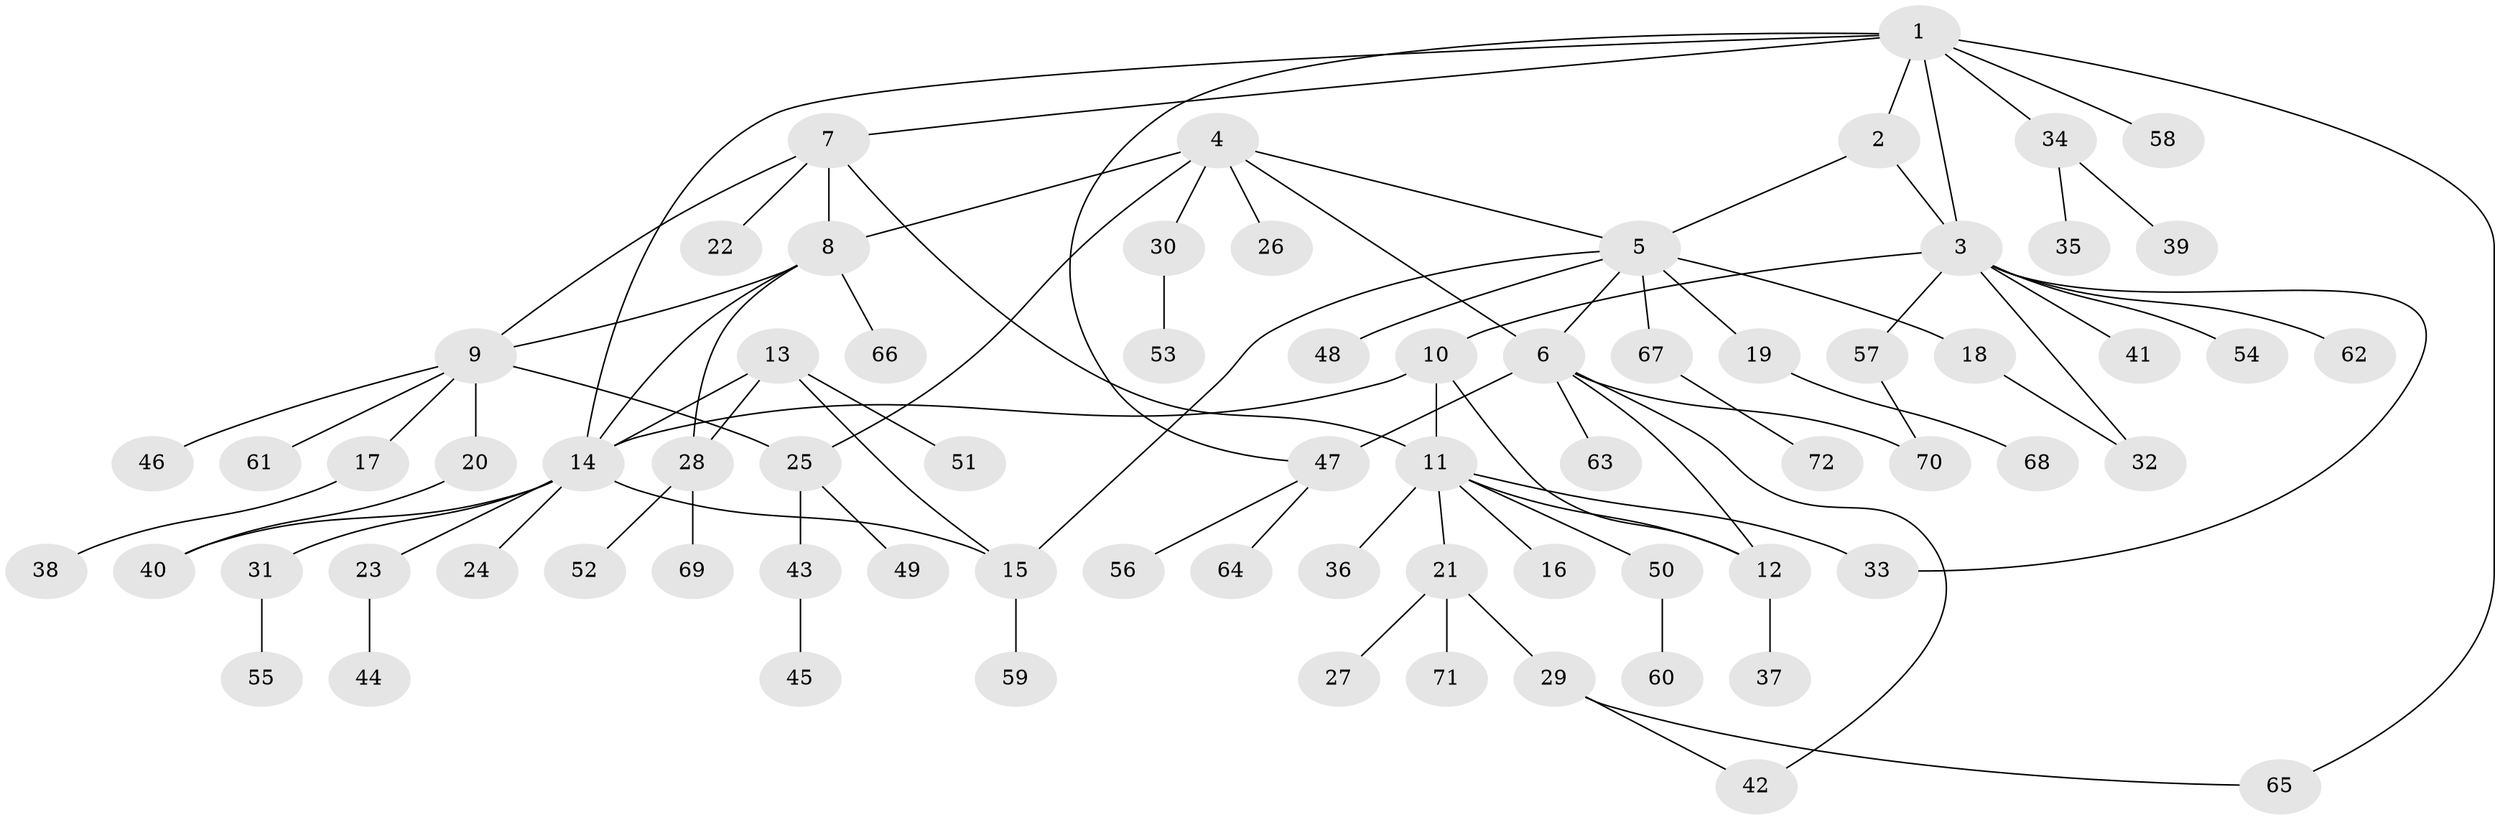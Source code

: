 // coarse degree distribution, {8: 0.0425531914893617, 3: 0.2127659574468085, 10: 0.02127659574468085, 6: 0.0425531914893617, 4: 0.02127659574468085, 13: 0.02127659574468085, 9: 0.02127659574468085, 1: 0.5106382978723404, 2: 0.10638297872340426}
// Generated by graph-tools (version 1.1) at 2025/52/02/27/25 19:52:21]
// undirected, 72 vertices, 91 edges
graph export_dot {
graph [start="1"]
  node [color=gray90,style=filled];
  1;
  2;
  3;
  4;
  5;
  6;
  7;
  8;
  9;
  10;
  11;
  12;
  13;
  14;
  15;
  16;
  17;
  18;
  19;
  20;
  21;
  22;
  23;
  24;
  25;
  26;
  27;
  28;
  29;
  30;
  31;
  32;
  33;
  34;
  35;
  36;
  37;
  38;
  39;
  40;
  41;
  42;
  43;
  44;
  45;
  46;
  47;
  48;
  49;
  50;
  51;
  52;
  53;
  54;
  55;
  56;
  57;
  58;
  59;
  60;
  61;
  62;
  63;
  64;
  65;
  66;
  67;
  68;
  69;
  70;
  71;
  72;
  1 -- 2;
  1 -- 3;
  1 -- 7;
  1 -- 14;
  1 -- 34;
  1 -- 47;
  1 -- 58;
  1 -- 65;
  2 -- 3;
  2 -- 5;
  3 -- 10;
  3 -- 32;
  3 -- 33;
  3 -- 41;
  3 -- 54;
  3 -- 57;
  3 -- 62;
  4 -- 5;
  4 -- 6;
  4 -- 8;
  4 -- 25;
  4 -- 26;
  4 -- 30;
  5 -- 6;
  5 -- 15;
  5 -- 18;
  5 -- 19;
  5 -- 48;
  5 -- 67;
  6 -- 12;
  6 -- 42;
  6 -- 47;
  6 -- 63;
  6 -- 70;
  7 -- 8;
  7 -- 9;
  7 -- 11;
  7 -- 22;
  8 -- 9;
  8 -- 14;
  8 -- 28;
  8 -- 66;
  9 -- 17;
  9 -- 20;
  9 -- 25;
  9 -- 46;
  9 -- 61;
  10 -- 11;
  10 -- 12;
  10 -- 14;
  11 -- 12;
  11 -- 16;
  11 -- 21;
  11 -- 33;
  11 -- 36;
  11 -- 50;
  12 -- 37;
  13 -- 14;
  13 -- 15;
  13 -- 28;
  13 -- 51;
  14 -- 15;
  14 -- 23;
  14 -- 24;
  14 -- 31;
  14 -- 40;
  15 -- 59;
  17 -- 38;
  18 -- 32;
  19 -- 68;
  20 -- 40;
  21 -- 27;
  21 -- 29;
  21 -- 71;
  23 -- 44;
  25 -- 43;
  25 -- 49;
  28 -- 52;
  28 -- 69;
  29 -- 42;
  29 -- 65;
  30 -- 53;
  31 -- 55;
  34 -- 35;
  34 -- 39;
  43 -- 45;
  47 -- 56;
  47 -- 64;
  50 -- 60;
  57 -- 70;
  67 -- 72;
}
